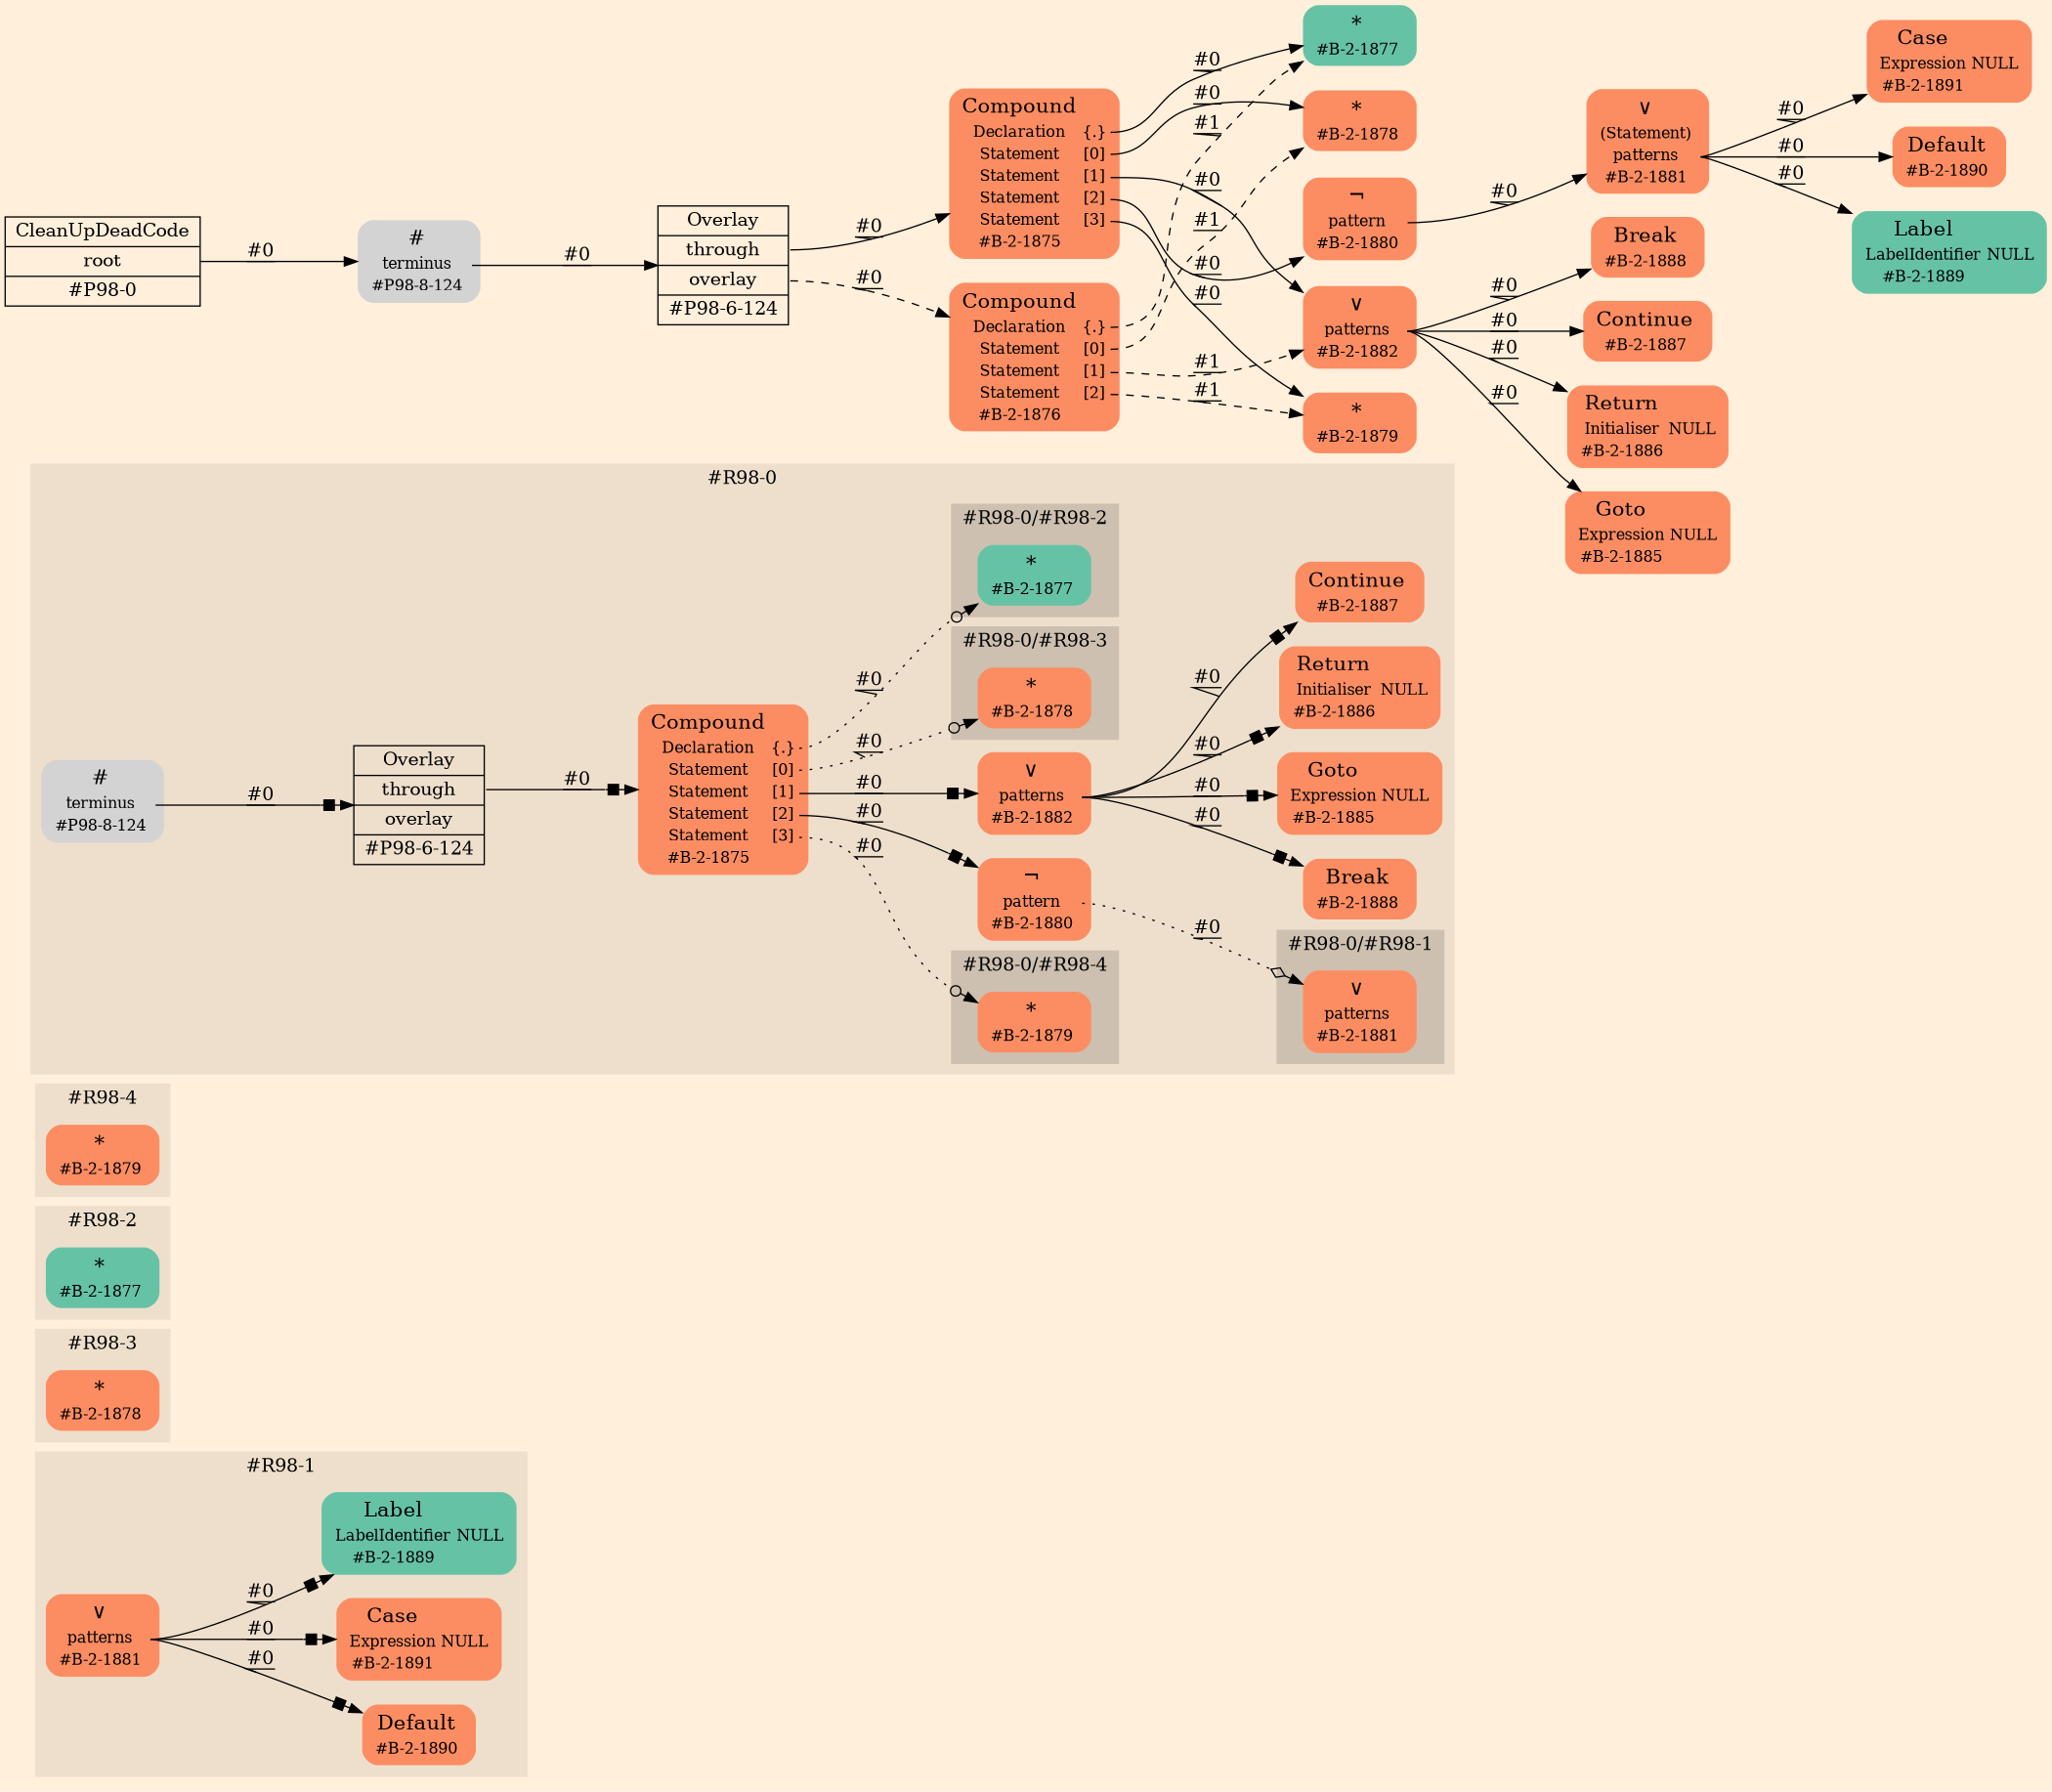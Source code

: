 digraph Inferno {
graph [
    rankdir = "LR"
    ranksep = 1.0
    size = "14,20"
    bgcolor = antiquewhite1
    color = black
    fontcolor = black
];
node [
];

// -------------------- figure #R98-1 --------------------
subgraph "cluster#R98-1" {
    label = "#R98-1"
    style = "filled"
    color = antiquewhite2
    "#R98-1/#B-2-1889" [
        shape = "plaintext"
        fillcolor = "/set28/1"
        label = <<TABLE BORDER="0" CELLBORDER="0" CELLSPACING="0">
         <TR><TD><FONT POINT-SIZE="16.0">Label</FONT></TD><TD></TD></TR>
         <TR><TD>LabelIdentifier</TD><TD PORT="port0">NULL</TD></TR>
         <TR><TD>#B-2-1889</TD><TD PORT="port1"></TD></TR>
        </TABLE>>
        style = "rounded,filled"
        fontsize = "12"
    ];
    
    "#R98-1/#B-2-1890" [
        shape = "plaintext"
        fillcolor = "/set28/2"
        label = <<TABLE BORDER="0" CELLBORDER="0" CELLSPACING="0">
         <TR><TD><FONT POINT-SIZE="16.0">Default</FONT></TD><TD></TD></TR>
         <TR><TD>#B-2-1890</TD><TD PORT="port0"></TD></TR>
        </TABLE>>
        style = "rounded,filled"
        fontsize = "12"
    ];
    
    "#R98-1/#B-2-1881" [
        shape = "plaintext"
        fillcolor = "/set28/2"
        label = <<TABLE BORDER="0" CELLBORDER="0" CELLSPACING="0">
         <TR><TD><FONT POINT-SIZE="16.0">∨</FONT></TD><TD></TD></TR>
         <TR><TD>patterns</TD><TD PORT="port0"></TD></TR>
         <TR><TD>#B-2-1881</TD><TD PORT="port1"></TD></TR>
        </TABLE>>
        style = "rounded,filled"
        fontsize = "12"
    ];
    
    "#R98-1/#B-2-1891" [
        shape = "plaintext"
        fillcolor = "/set28/2"
        label = <<TABLE BORDER="0" CELLBORDER="0" CELLSPACING="0">
         <TR><TD><FONT POINT-SIZE="16.0">Case</FONT></TD><TD></TD></TR>
         <TR><TD>Expression</TD><TD PORT="port0">NULL</TD></TR>
         <TR><TD>#B-2-1891</TD><TD PORT="port1"></TD></TR>
        </TABLE>>
        style = "rounded,filled"
        fontsize = "12"
    ];
    
}


// -------------------- figure #R98-3 --------------------
subgraph "cluster#R98-3" {
    label = "#R98-3"
    style = "filled"
    color = antiquewhite2
    "#R98-3/#B-2-1878" [
        shape = "plaintext"
        fillcolor = "/set28/2"
        label = <<TABLE BORDER="0" CELLBORDER="0" CELLSPACING="0">
         <TR><TD><FONT POINT-SIZE="16.0">*</FONT></TD><TD></TD></TR>
         <TR><TD>#B-2-1878</TD><TD PORT="port0"></TD></TR>
        </TABLE>>
        style = "rounded,filled"
        fontsize = "12"
    ];
    
}


// -------------------- figure #R98-2 --------------------
subgraph "cluster#R98-2" {
    label = "#R98-2"
    style = "filled"
    color = antiquewhite2
    "#R98-2/#B-2-1877" [
        shape = "plaintext"
        fillcolor = "/set28/1"
        label = <<TABLE BORDER="0" CELLBORDER="0" CELLSPACING="0">
         <TR><TD><FONT POINT-SIZE="16.0">*</FONT></TD><TD></TD></TR>
         <TR><TD>#B-2-1877</TD><TD PORT="port0"></TD></TR>
        </TABLE>>
        style = "rounded,filled"
        fontsize = "12"
    ];
    
}


// -------------------- figure #R98-4 --------------------
subgraph "cluster#R98-4" {
    label = "#R98-4"
    style = "filled"
    color = antiquewhite2
    "#R98-4/#B-2-1879" [
        shape = "plaintext"
        fillcolor = "/set28/2"
        label = <<TABLE BORDER="0" CELLBORDER="0" CELLSPACING="0">
         <TR><TD><FONT POINT-SIZE="16.0">*</FONT></TD><TD></TD></TR>
         <TR><TD>#B-2-1879</TD><TD PORT="port0"></TD></TR>
        </TABLE>>
        style = "rounded,filled"
        fontsize = "12"
    ];
    
}


// -------------------- figure #R98-0 --------------------
subgraph "cluster#R98-0" {
    label = "#R98-0"
    style = "filled"
    color = antiquewhite2
    "#R98-0/#B-2-1880" [
        shape = "plaintext"
        fillcolor = "/set28/2"
        label = <<TABLE BORDER="0" CELLBORDER="0" CELLSPACING="0">
         <TR><TD><FONT POINT-SIZE="16.0">¬</FONT></TD><TD></TD></TR>
         <TR><TD>pattern</TD><TD PORT="port0"></TD></TR>
         <TR><TD>#B-2-1880</TD><TD PORT="port1"></TD></TR>
        </TABLE>>
        style = "rounded,filled"
        fontsize = "12"
    ];
    
    "#R98-0/#B-2-1885" [
        shape = "plaintext"
        fillcolor = "/set28/2"
        label = <<TABLE BORDER="0" CELLBORDER="0" CELLSPACING="0">
         <TR><TD><FONT POINT-SIZE="16.0">Goto</FONT></TD><TD></TD></TR>
         <TR><TD>Expression</TD><TD PORT="port0">NULL</TD></TR>
         <TR><TD>#B-2-1885</TD><TD PORT="port1"></TD></TR>
        </TABLE>>
        style = "rounded,filled"
        fontsize = "12"
    ];
    
    "#R98-0/#B-2-1886" [
        shape = "plaintext"
        fillcolor = "/set28/2"
        label = <<TABLE BORDER="0" CELLBORDER="0" CELLSPACING="0">
         <TR><TD><FONT POINT-SIZE="16.0">Return</FONT></TD><TD></TD></TR>
         <TR><TD>Initialiser</TD><TD PORT="port0">NULL</TD></TR>
         <TR><TD>#B-2-1886</TD><TD PORT="port1"></TD></TR>
        </TABLE>>
        style = "rounded,filled"
        fontsize = "12"
    ];
    
    "#R98-0/#B-2-1887" [
        shape = "plaintext"
        fillcolor = "/set28/2"
        label = <<TABLE BORDER="0" CELLBORDER="0" CELLSPACING="0">
         <TR><TD><FONT POINT-SIZE="16.0">Continue</FONT></TD><TD></TD></TR>
         <TR><TD>#B-2-1887</TD><TD PORT="port0"></TD></TR>
        </TABLE>>
        style = "rounded,filled"
        fontsize = "12"
    ];
    
    "#R98-0/#P98-6-124" [
        shape = "record"
        fillcolor = antiquewhite2
        label = "<fixed> Overlay | <port0> through | <port1> overlay | <port2> #P98-6-124"
        style = "filled"
        fontsize = "14"
        color = black
        fontcolor = black
    ];
    
    "#R98-0/#P98-8-124" [
        shape = "plaintext"
        label = <<TABLE BORDER="0" CELLBORDER="0" CELLSPACING="0">
         <TR><TD><FONT POINT-SIZE="16.0">#</FONT></TD><TD></TD></TR>
         <TR><TD>terminus</TD><TD PORT="port0"></TD></TR>
         <TR><TD>#P98-8-124</TD><TD PORT="port1"></TD></TR>
        </TABLE>>
        style = "rounded,filled"
        fontsize = "12"
    ];
    
    "#R98-0/#B-2-1875" [
        shape = "plaintext"
        fillcolor = "/set28/2"
        label = <<TABLE BORDER="0" CELLBORDER="0" CELLSPACING="0">
         <TR><TD><FONT POINT-SIZE="16.0">Compound</FONT></TD><TD></TD></TR>
         <TR><TD>Declaration</TD><TD PORT="port0">{.}</TD></TR>
         <TR><TD>Statement</TD><TD PORT="port1">[0]</TD></TR>
         <TR><TD>Statement</TD><TD PORT="port2">[1]</TD></TR>
         <TR><TD>Statement</TD><TD PORT="port3">[2]</TD></TR>
         <TR><TD>Statement</TD><TD PORT="port4">[3]</TD></TR>
         <TR><TD>#B-2-1875</TD><TD PORT="port5"></TD></TR>
        </TABLE>>
        style = "rounded,filled"
        fontsize = "12"
    ];
    
    "#R98-0/#B-2-1882" [
        shape = "plaintext"
        fillcolor = "/set28/2"
        label = <<TABLE BORDER="0" CELLBORDER="0" CELLSPACING="0">
         <TR><TD><FONT POINT-SIZE="16.0">∨</FONT></TD><TD></TD></TR>
         <TR><TD>patterns</TD><TD PORT="port0"></TD></TR>
         <TR><TD>#B-2-1882</TD><TD PORT="port1"></TD></TR>
        </TABLE>>
        style = "rounded,filled"
        fontsize = "12"
    ];
    
    "#R98-0/#B-2-1888" [
        shape = "plaintext"
        fillcolor = "/set28/2"
        label = <<TABLE BORDER="0" CELLBORDER="0" CELLSPACING="0">
         <TR><TD><FONT POINT-SIZE="16.0">Break</FONT></TD><TD></TD></TR>
         <TR><TD>#B-2-1888</TD><TD PORT="port0"></TD></TR>
        </TABLE>>
        style = "rounded,filled"
        fontsize = "12"
    ];
    
    subgraph "cluster#R98-0/#R98-4" {
        label = "#R98-0/#R98-4"
        style = "filled"
        color = antiquewhite3
        "#R98-0/#0/#B-2-1879" [
            shape = "plaintext"
            fillcolor = "/set28/2"
            label = <<TABLE BORDER="0" CELLBORDER="0" CELLSPACING="0">
             <TR><TD><FONT POINT-SIZE="16.0">*</FONT></TD><TD></TD></TR>
             <TR><TD>#B-2-1879</TD><TD PORT="port0"></TD></TR>
            </TABLE>>
            style = "rounded,filled"
            fontsize = "12"
        ];
        
    }
    
    subgraph "cluster#R98-0/#R98-2" {
        label = "#R98-0/#R98-2"
        style = "filled"
        color = antiquewhite3
        "#R98-0/#0/#B-2-1877" [
            shape = "plaintext"
            fillcolor = "/set28/1"
            label = <<TABLE BORDER="0" CELLBORDER="0" CELLSPACING="0">
             <TR><TD><FONT POINT-SIZE="16.0">*</FONT></TD><TD></TD></TR>
             <TR><TD>#B-2-1877</TD><TD PORT="port0"></TD></TR>
            </TABLE>>
            style = "rounded,filled"
            fontsize = "12"
        ];
        
    }
    
    subgraph "cluster#R98-0/#R98-3" {
        label = "#R98-0/#R98-3"
        style = "filled"
        color = antiquewhite3
        "#R98-0/#0/#B-2-1878" [
            shape = "plaintext"
            fillcolor = "/set28/2"
            label = <<TABLE BORDER="0" CELLBORDER="0" CELLSPACING="0">
             <TR><TD><FONT POINT-SIZE="16.0">*</FONT></TD><TD></TD></TR>
             <TR><TD>#B-2-1878</TD><TD PORT="port0"></TD></TR>
            </TABLE>>
            style = "rounded,filled"
            fontsize = "12"
        ];
        
    }
    
    subgraph "cluster#R98-0/#R98-1" {
        label = "#R98-0/#R98-1"
        style = "filled"
        color = antiquewhite3
        "#R98-0/#0/#B-2-1881" [
            shape = "plaintext"
            fillcolor = "/set28/2"
            label = <<TABLE BORDER="0" CELLBORDER="0" CELLSPACING="0">
             <TR><TD><FONT POINT-SIZE="16.0">∨</FONT></TD><TD></TD></TR>
             <TR><TD>patterns</TD><TD PORT="port0"></TD></TR>
             <TR><TD>#B-2-1881</TD><TD PORT="port1"></TD></TR>
            </TABLE>>
            style = "rounded,filled"
            fontsize = "12"
        ];
        
    }
    
}


// -------------------- transformation figure --------------------
"CR#P98-0" [
    shape = "record"
    fillcolor = antiquewhite1
    label = "<fixed> CleanUpDeadCode | <port0> root | <port1> #P98-0"
    style = "filled"
    fontsize = "14"
    color = black
    fontcolor = black
];

"#P98-8-124" [
    shape = "plaintext"
    label = <<TABLE BORDER="0" CELLBORDER="0" CELLSPACING="0">
     <TR><TD><FONT POINT-SIZE="16.0">#</FONT></TD><TD></TD></TR>
     <TR><TD>terminus</TD><TD PORT="port0"></TD></TR>
     <TR><TD>#P98-8-124</TD><TD PORT="port1"></TD></TR>
    </TABLE>>
    style = "rounded,filled"
    fontsize = "12"
];

"#P98-6-124" [
    shape = "record"
    fillcolor = antiquewhite1
    label = "<fixed> Overlay | <port0> through | <port1> overlay | <port2> #P98-6-124"
    style = "filled"
    fontsize = "14"
    color = black
    fontcolor = black
];

"#B-2-1875" [
    shape = "plaintext"
    fillcolor = "/set28/2"
    label = <<TABLE BORDER="0" CELLBORDER="0" CELLSPACING="0">
     <TR><TD><FONT POINT-SIZE="16.0">Compound</FONT></TD><TD></TD></TR>
     <TR><TD>Declaration</TD><TD PORT="port0">{.}</TD></TR>
     <TR><TD>Statement</TD><TD PORT="port1">[0]</TD></TR>
     <TR><TD>Statement</TD><TD PORT="port2">[1]</TD></TR>
     <TR><TD>Statement</TD><TD PORT="port3">[2]</TD></TR>
     <TR><TD>Statement</TD><TD PORT="port4">[3]</TD></TR>
     <TR><TD>#B-2-1875</TD><TD PORT="port5"></TD></TR>
    </TABLE>>
    style = "rounded,filled"
    fontsize = "12"
];

"#B-2-1877" [
    shape = "plaintext"
    fillcolor = "/set28/1"
    label = <<TABLE BORDER="0" CELLBORDER="0" CELLSPACING="0">
     <TR><TD><FONT POINT-SIZE="16.0">*</FONT></TD><TD></TD></TR>
     <TR><TD>#B-2-1877</TD><TD PORT="port0"></TD></TR>
    </TABLE>>
    style = "rounded,filled"
    fontsize = "12"
];

"#B-2-1878" [
    shape = "plaintext"
    fillcolor = "/set28/2"
    label = <<TABLE BORDER="0" CELLBORDER="0" CELLSPACING="0">
     <TR><TD><FONT POINT-SIZE="16.0">*</FONT></TD><TD></TD></TR>
     <TR><TD>#B-2-1878</TD><TD PORT="port0"></TD></TR>
    </TABLE>>
    style = "rounded,filled"
    fontsize = "12"
];

"#B-2-1882" [
    shape = "plaintext"
    fillcolor = "/set28/2"
    label = <<TABLE BORDER="0" CELLBORDER="0" CELLSPACING="0">
     <TR><TD><FONT POINT-SIZE="16.0">∨</FONT></TD><TD></TD></TR>
     <TR><TD>patterns</TD><TD PORT="port0"></TD></TR>
     <TR><TD>#B-2-1882</TD><TD PORT="port1"></TD></TR>
    </TABLE>>
    style = "rounded,filled"
    fontsize = "12"
];

"#B-2-1888" [
    shape = "plaintext"
    fillcolor = "/set28/2"
    label = <<TABLE BORDER="0" CELLBORDER="0" CELLSPACING="0">
     <TR><TD><FONT POINT-SIZE="16.0">Break</FONT></TD><TD></TD></TR>
     <TR><TD>#B-2-1888</TD><TD PORT="port0"></TD></TR>
    </TABLE>>
    style = "rounded,filled"
    fontsize = "12"
];

"#B-2-1887" [
    shape = "plaintext"
    fillcolor = "/set28/2"
    label = <<TABLE BORDER="0" CELLBORDER="0" CELLSPACING="0">
     <TR><TD><FONT POINT-SIZE="16.0">Continue</FONT></TD><TD></TD></TR>
     <TR><TD>#B-2-1887</TD><TD PORT="port0"></TD></TR>
    </TABLE>>
    style = "rounded,filled"
    fontsize = "12"
];

"#B-2-1886" [
    shape = "plaintext"
    fillcolor = "/set28/2"
    label = <<TABLE BORDER="0" CELLBORDER="0" CELLSPACING="0">
     <TR><TD><FONT POINT-SIZE="16.0">Return</FONT></TD><TD></TD></TR>
     <TR><TD>Initialiser</TD><TD PORT="port0">NULL</TD></TR>
     <TR><TD>#B-2-1886</TD><TD PORT="port1"></TD></TR>
    </TABLE>>
    style = "rounded,filled"
    fontsize = "12"
];

"#B-2-1885" [
    shape = "plaintext"
    fillcolor = "/set28/2"
    label = <<TABLE BORDER="0" CELLBORDER="0" CELLSPACING="0">
     <TR><TD><FONT POINT-SIZE="16.0">Goto</FONT></TD><TD></TD></TR>
     <TR><TD>Expression</TD><TD PORT="port0">NULL</TD></TR>
     <TR><TD>#B-2-1885</TD><TD PORT="port1"></TD></TR>
    </TABLE>>
    style = "rounded,filled"
    fontsize = "12"
];

"#B-2-1880" [
    shape = "plaintext"
    fillcolor = "/set28/2"
    label = <<TABLE BORDER="0" CELLBORDER="0" CELLSPACING="0">
     <TR><TD><FONT POINT-SIZE="16.0">¬</FONT></TD><TD></TD></TR>
     <TR><TD>pattern</TD><TD PORT="port0"></TD></TR>
     <TR><TD>#B-2-1880</TD><TD PORT="port1"></TD></TR>
    </TABLE>>
    style = "rounded,filled"
    fontsize = "12"
];

"#B-2-1881" [
    shape = "plaintext"
    fillcolor = "/set28/2"
    label = <<TABLE BORDER="0" CELLBORDER="0" CELLSPACING="0">
     <TR><TD><FONT POINT-SIZE="16.0">∨</FONT></TD><TD></TD></TR>
     <TR><TD>(Statement)</TD><TD PORT="port0"></TD></TR>
     <TR><TD>patterns</TD><TD PORT="port1"></TD></TR>
     <TR><TD>#B-2-1881</TD><TD PORT="port2"></TD></TR>
    </TABLE>>
    style = "rounded,filled"
    fontsize = "12"
];

"#B-2-1891" [
    shape = "plaintext"
    fillcolor = "/set28/2"
    label = <<TABLE BORDER="0" CELLBORDER="0" CELLSPACING="0">
     <TR><TD><FONT POINT-SIZE="16.0">Case</FONT></TD><TD></TD></TR>
     <TR><TD>Expression</TD><TD PORT="port0">NULL</TD></TR>
     <TR><TD>#B-2-1891</TD><TD PORT="port1"></TD></TR>
    </TABLE>>
    style = "rounded,filled"
    fontsize = "12"
];

"#B-2-1890" [
    shape = "plaintext"
    fillcolor = "/set28/2"
    label = <<TABLE BORDER="0" CELLBORDER="0" CELLSPACING="0">
     <TR><TD><FONT POINT-SIZE="16.0">Default</FONT></TD><TD></TD></TR>
     <TR><TD>#B-2-1890</TD><TD PORT="port0"></TD></TR>
    </TABLE>>
    style = "rounded,filled"
    fontsize = "12"
];

"#B-2-1889" [
    shape = "plaintext"
    fillcolor = "/set28/1"
    label = <<TABLE BORDER="0" CELLBORDER="0" CELLSPACING="0">
     <TR><TD><FONT POINT-SIZE="16.0">Label</FONT></TD><TD></TD></TR>
     <TR><TD>LabelIdentifier</TD><TD PORT="port0">NULL</TD></TR>
     <TR><TD>#B-2-1889</TD><TD PORT="port1"></TD></TR>
    </TABLE>>
    style = "rounded,filled"
    fontsize = "12"
];

"#B-2-1879" [
    shape = "plaintext"
    fillcolor = "/set28/2"
    label = <<TABLE BORDER="0" CELLBORDER="0" CELLSPACING="0">
     <TR><TD><FONT POINT-SIZE="16.0">*</FONT></TD><TD></TD></TR>
     <TR><TD>#B-2-1879</TD><TD PORT="port0"></TD></TR>
    </TABLE>>
    style = "rounded,filled"
    fontsize = "12"
];

"#B-2-1876" [
    shape = "plaintext"
    fillcolor = "/set28/2"
    label = <<TABLE BORDER="0" CELLBORDER="0" CELLSPACING="0">
     <TR><TD><FONT POINT-SIZE="16.0">Compound</FONT></TD><TD></TD></TR>
     <TR><TD>Declaration</TD><TD PORT="port0">{.}</TD></TR>
     <TR><TD>Statement</TD><TD PORT="port1">[0]</TD></TR>
     <TR><TD>Statement</TD><TD PORT="port2">[1]</TD></TR>
     <TR><TD>Statement</TD><TD PORT="port3">[2]</TD></TR>
     <TR><TD>#B-2-1876</TD><TD PORT="port4"></TD></TR>
    </TABLE>>
    style = "rounded,filled"
    fontsize = "12"
];


// -------------------- links --------------------
// links for block CR#P98-0
"CR#P98-0":port0 -> "#P98-8-124" [
    style="solid"
    label = "#0"
    decorate = true
    color = black
    fontcolor = black
];

// links for block #P98-8-124
"#P98-8-124":port0 -> "#P98-6-124" [
    style="solid"
    label = "#0"
    decorate = true
    color = black
    fontcolor = black
];

// links for block #P98-6-124
"#P98-6-124":port0 -> "#B-2-1875" [
    style="solid"
    label = "#0"
    decorate = true
    color = black
    fontcolor = black
];

"#P98-6-124":port1 -> "#B-2-1876" [
    style="dashed"
    label = "#0"
    decorate = true
    color = black
    fontcolor = black
];

// links for block #B-2-1875
"#B-2-1875":port0 -> "#B-2-1877" [
    style="solid"
    label = "#0"
    decorate = true
    color = black
    fontcolor = black
];

"#B-2-1875":port1 -> "#B-2-1878" [
    style="solid"
    label = "#0"
    decorate = true
    color = black
    fontcolor = black
];

"#B-2-1875":port2 -> "#B-2-1882" [
    style="solid"
    label = "#0"
    decorate = true
    color = black
    fontcolor = black
];

"#B-2-1875":port3 -> "#B-2-1880" [
    style="solid"
    label = "#0"
    decorate = true
    color = black
    fontcolor = black
];

"#B-2-1875":port4 -> "#B-2-1879" [
    style="solid"
    label = "#0"
    decorate = true
    color = black
    fontcolor = black
];

// links for block #B-2-1877
// links for block #B-2-1878
// links for block #B-2-1882
"#B-2-1882":port0 -> "#B-2-1888" [
    style="solid"
    label = "#0"
    decorate = true
    color = black
    fontcolor = black
];

"#B-2-1882":port0 -> "#B-2-1887" [
    style="solid"
    label = "#0"
    decorate = true
    color = black
    fontcolor = black
];

"#B-2-1882":port0 -> "#B-2-1886" [
    style="solid"
    label = "#0"
    decorate = true
    color = black
    fontcolor = black
];

"#B-2-1882":port0 -> "#B-2-1885" [
    style="solid"
    label = "#0"
    decorate = true
    color = black
    fontcolor = black
];

// links for block #B-2-1888
// links for block #B-2-1887
// links for block #B-2-1886
// links for block #B-2-1885
// links for block #B-2-1880
"#B-2-1880":port0 -> "#B-2-1881" [
    style="solid"
    label = "#0"
    decorate = true
    color = black
    fontcolor = black
];

// links for block #B-2-1881
"#B-2-1881":port1 -> "#B-2-1891" [
    style="solid"
    label = "#0"
    decorate = true
    color = black
    fontcolor = black
];

"#B-2-1881":port1 -> "#B-2-1890" [
    style="solid"
    label = "#0"
    decorate = true
    color = black
    fontcolor = black
];

"#B-2-1881":port1 -> "#B-2-1889" [
    style="solid"
    label = "#0"
    decorate = true
    color = black
    fontcolor = black
];

// links for block #B-2-1891
// links for block #B-2-1890
// links for block #B-2-1889
// links for block #B-2-1879
// links for block #B-2-1876
"#B-2-1876":port0 -> "#B-2-1877" [
    style="dashed"
    label = "#1"
    decorate = true
    color = black
    fontcolor = black
];

"#B-2-1876":port1 -> "#B-2-1878" [
    style="dashed"
    label = "#1"
    decorate = true
    color = black
    fontcolor = black
];

"#B-2-1876":port2 -> "#B-2-1882" [
    style="dashed"
    label = "#1"
    decorate = true
    color = black
    fontcolor = black
];

"#B-2-1876":port3 -> "#B-2-1879" [
    style="dashed"
    label = "#1"
    decorate = true
    color = black
    fontcolor = black
];

// links for block #R98-0/#B-2-1880
"#R98-0/#B-2-1880":port0 -> "#R98-0/#0/#B-2-1881" [
    style="dotted"
    arrowhead="normalnoneodiamond"
    label = "#0"
    decorate = true
    color = black
    fontcolor = black
];

// links for block #R98-0/#B-2-1885
// links for block #R98-0/#B-2-1886
// links for block #R98-0/#B-2-1887
// links for block #R98-0/#P98-6-124
"#R98-0/#P98-6-124":port0 -> "#R98-0/#B-2-1875" [
    style="solid"
    arrowhead="normalnonebox"
    label = "#0"
    decorate = true
    color = black
    fontcolor = black
];

// links for block #R98-0/#P98-8-124
"#R98-0/#P98-8-124":port0 -> "#R98-0/#P98-6-124" [
    style="solid"
    arrowhead="normalnonebox"
    label = "#0"
    decorate = true
    color = black
    fontcolor = black
];

// links for block #R98-0/#B-2-1875
"#R98-0/#B-2-1875":port0 -> "#R98-0/#0/#B-2-1877" [
    style="dotted"
    arrowhead="normalnoneodot"
    label = "#0"
    decorate = true
    color = black
    fontcolor = black
];

"#R98-0/#B-2-1875":port1 -> "#R98-0/#0/#B-2-1878" [
    style="dotted"
    arrowhead="normalnoneodot"
    label = "#0"
    decorate = true
    color = black
    fontcolor = black
];

"#R98-0/#B-2-1875":port2 -> "#R98-0/#B-2-1882" [
    style="solid"
    arrowhead="normalnonebox"
    label = "#0"
    decorate = true
    color = black
    fontcolor = black
];

"#R98-0/#B-2-1875":port3 -> "#R98-0/#B-2-1880" [
    style="solid"
    arrowhead="normalnonebox"
    label = "#0"
    decorate = true
    color = black
    fontcolor = black
];

"#R98-0/#B-2-1875":port4 -> "#R98-0/#0/#B-2-1879" [
    style="dotted"
    arrowhead="normalnoneodot"
    label = "#0"
    decorate = true
    color = black
    fontcolor = black
];

// links for block #R98-0/#B-2-1882
"#R98-0/#B-2-1882":port0 -> "#R98-0/#B-2-1888" [
    style="solid"
    arrowhead="normalnonebox"
    label = "#0"
    decorate = true
    color = black
    fontcolor = black
];

"#R98-0/#B-2-1882":port0 -> "#R98-0/#B-2-1887" [
    style="solid"
    arrowhead="normalnonebox"
    label = "#0"
    decorate = true
    color = black
    fontcolor = black
];

"#R98-0/#B-2-1882":port0 -> "#R98-0/#B-2-1886" [
    style="solid"
    arrowhead="normalnonebox"
    label = "#0"
    decorate = true
    color = black
    fontcolor = black
];

"#R98-0/#B-2-1882":port0 -> "#R98-0/#B-2-1885" [
    style="solid"
    arrowhead="normalnonebox"
    label = "#0"
    decorate = true
    color = black
    fontcolor = black
];

// links for block #R98-0/#B-2-1888
// links for block #R98-0/#0/#B-2-1879
// links for block #R98-0/#0/#B-2-1877
// links for block #R98-0/#0/#B-2-1878
// links for block #R98-0/#0/#B-2-1881
// links for block #R98-4/#B-2-1879
// links for block #R98-2/#B-2-1877
// links for block #R98-3/#B-2-1878
// links for block #R98-1/#B-2-1889
// links for block #R98-1/#B-2-1890
// links for block #R98-1/#B-2-1881
"#R98-1/#B-2-1881":port0 -> "#R98-1/#B-2-1891" [
    style="solid"
    arrowhead="normalnonebox"
    label = "#0"
    decorate = true
    color = black
    fontcolor = black
];

"#R98-1/#B-2-1881":port0 -> "#R98-1/#B-2-1890" [
    style="solid"
    arrowhead="normalnonebox"
    label = "#0"
    decorate = true
    color = black
    fontcolor = black
];

"#R98-1/#B-2-1881":port0 -> "#R98-1/#B-2-1889" [
    style="solid"
    arrowhead="normalnonebox"
    label = "#0"
    decorate = true
    color = black
    fontcolor = black
];

// links for block #R98-1/#B-2-1891
}
